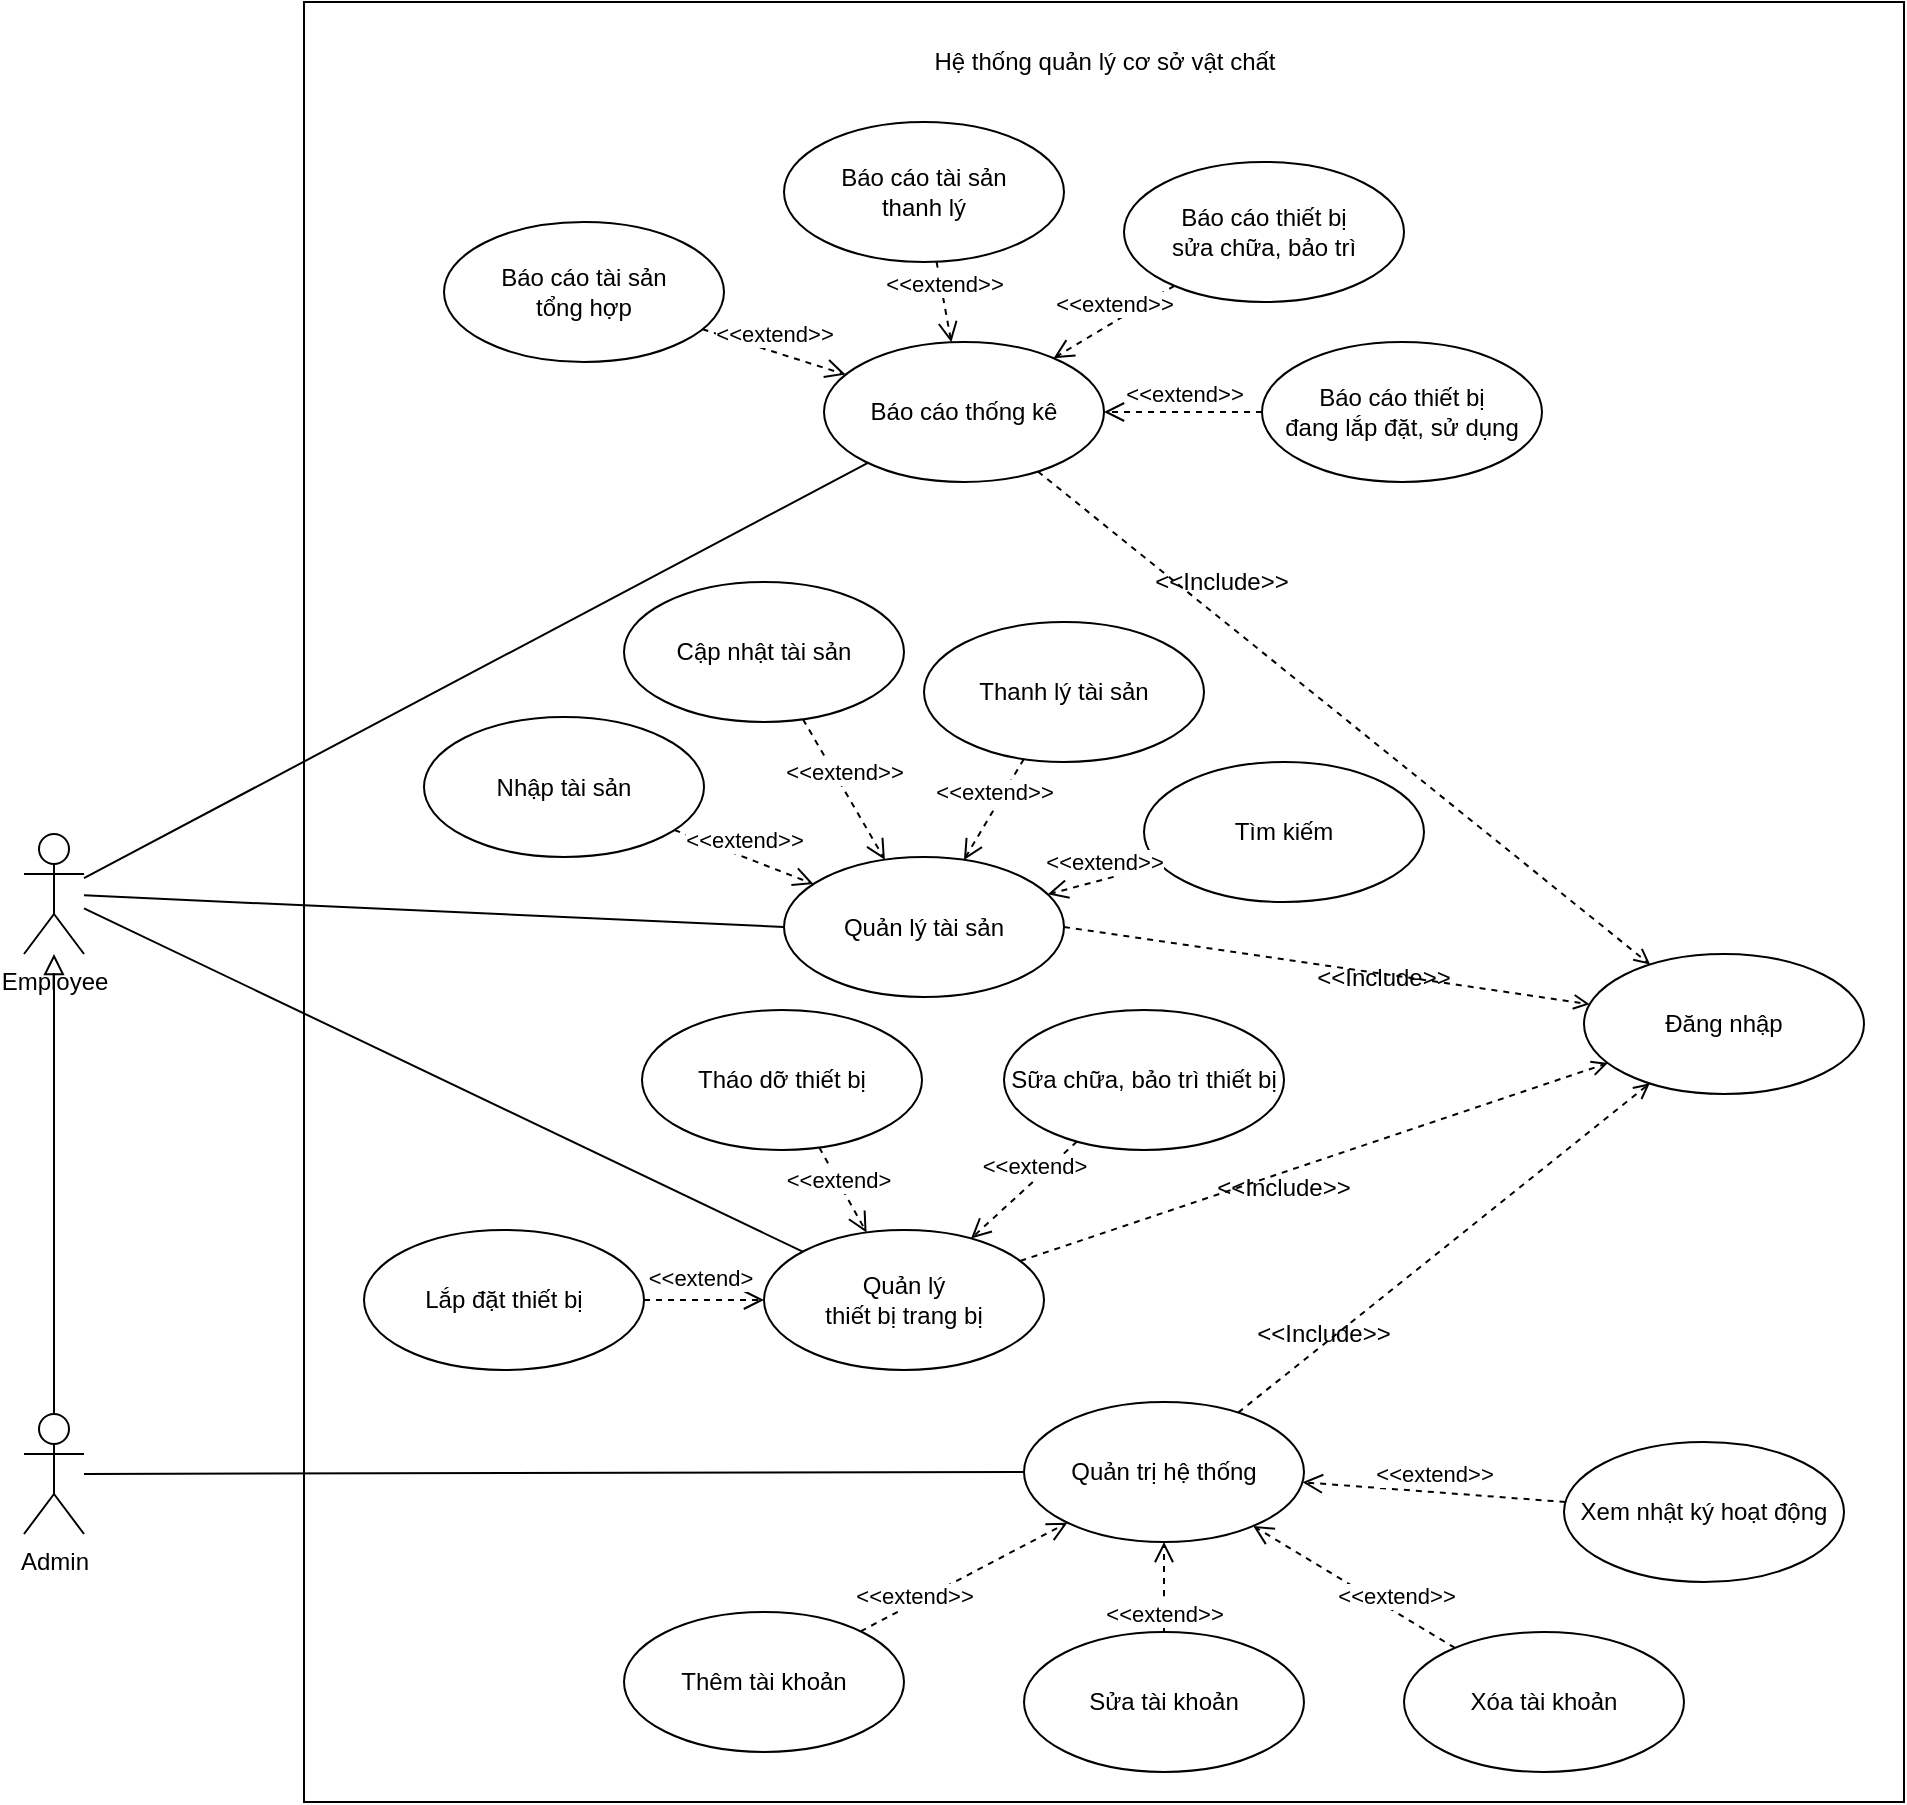 <mxfile version="14.2.7" type="github" pages="5">
  <diagram id="dVXqkfpi9wXPAialBgrI" name="UC1">
    <mxGraphModel dx="1673" dy="1656" grid="1" gridSize="10" guides="1" tooltips="1" connect="1" arrows="1" fold="1" page="1" pageScale="1" pageWidth="1169" pageHeight="827" math="0" shadow="0">
      <root>
        <mxCell id="0" />
        <mxCell id="1" parent="0" />
        <mxCell id="hopFDyqIysUGQZ3eUbV3-37" value="" style="rounded=0;whiteSpace=wrap;html=1;fillColor=none;" parent="1" vertex="1">
          <mxGeometry x="230" y="-90" width="800" height="900" as="geometry" />
        </mxCell>
        <mxCell id="hopFDyqIysUGQZ3eUbV3-20" style="rounded=0;orthogonalLoop=1;jettySize=auto;html=1;entryX=0;entryY=0.5;entryDx=0;entryDy=0;startSize=6;endArrow=none;endFill=0;strokeWidth=1;" parent="1" source="hopFDyqIysUGQZ3eUbV3-1" target="hopFDyqIysUGQZ3eUbV3-12" edge="1">
          <mxGeometry relative="1" as="geometry" />
        </mxCell>
        <mxCell id="-otY0n_Lngo77KqHLbCn-20" style="edgeStyle=orthogonalEdgeStyle;rounded=0;orthogonalLoop=1;jettySize=auto;html=1;endArrow=block;endFill=0;endSize=8;" parent="1" source="hopFDyqIysUGQZ3eUbV3-1" target="hopFDyqIysUGQZ3eUbV3-2" edge="1">
          <mxGeometry relative="1" as="geometry" />
        </mxCell>
        <mxCell id="hopFDyqIysUGQZ3eUbV3-1" value="Admin" style="shape=umlActor;verticalLabelPosition=bottom;verticalAlign=top;html=1;outlineConnect=0;" parent="1" vertex="1">
          <mxGeometry x="90" y="616" width="30" height="60" as="geometry" />
        </mxCell>
        <mxCell id="hopFDyqIysUGQZ3eUbV3-22" style="edgeStyle=none;rounded=0;orthogonalLoop=1;jettySize=auto;html=1;startSize=6;endArrow=none;endFill=0;strokeWidth=1;" parent="1" source="hopFDyqIysUGQZ3eUbV3-2" target="hopFDyqIysUGQZ3eUbV3-15" edge="1">
          <mxGeometry relative="1" as="geometry">
            <mxPoint x="190" y="271" as="sourcePoint" />
          </mxGeometry>
        </mxCell>
        <mxCell id="hopFDyqIysUGQZ3eUbV3-2" value="Employee" style="shape=umlActor;verticalLabelPosition=bottom;verticalAlign=top;html=1;outlineConnect=0;" parent="1" vertex="1">
          <mxGeometry x="90" y="326" width="30" height="60" as="geometry" />
        </mxCell>
        <mxCell id="hopFDyqIysUGQZ3eUbV3-25" style="edgeStyle=none;rounded=0;orthogonalLoop=1;jettySize=auto;html=1;startSize=6;endArrow=open;endFill=0;strokeWidth=1;dashed=1;" parent="1" source="hopFDyqIysUGQZ3eUbV3-12" target="hopFDyqIysUGQZ3eUbV3-24" edge="1">
          <mxGeometry relative="1" as="geometry" />
        </mxCell>
        <mxCell id="hopFDyqIysUGQZ3eUbV3-12" value="Quản trị hệ thống" style="ellipse;whiteSpace=wrap;html=1;" parent="1" vertex="1">
          <mxGeometry x="590" y="610" width="140" height="70" as="geometry" />
        </mxCell>
        <mxCell id="hopFDyqIysUGQZ3eUbV3-28" style="edgeStyle=none;rounded=0;orthogonalLoop=1;jettySize=auto;html=1;dashed=1;startSize=6;endArrow=open;endFill=0;strokeWidth=1;exitX=1;exitY=0.5;exitDx=0;exitDy=0;" parent="1" source="hopFDyqIysUGQZ3eUbV3-16" target="hopFDyqIysUGQZ3eUbV3-24" edge="1">
          <mxGeometry relative="1" as="geometry">
            <mxPoint x="450" y="356" as="sourcePoint" />
          </mxGeometry>
        </mxCell>
        <mxCell id="hopFDyqIysUGQZ3eUbV3-29" style="edgeStyle=none;rounded=0;orthogonalLoop=1;jettySize=auto;html=1;dashed=1;startSize=6;endArrow=open;endFill=0;strokeWidth=1;" parent="1" source="hopFDyqIysUGQZ3eUbV3-15" target="hopFDyqIysUGQZ3eUbV3-24" edge="1">
          <mxGeometry relative="1" as="geometry" />
        </mxCell>
        <mxCell id="hopFDyqIysUGQZ3eUbV3-15" value="Báo cáo thống kê" style="ellipse;whiteSpace=wrap;html=1;" parent="1" vertex="1">
          <mxGeometry x="490" y="80" width="140" height="70" as="geometry" />
        </mxCell>
        <mxCell id="hopFDyqIysUGQZ3eUbV3-30" style="edgeStyle=none;rounded=0;orthogonalLoop=1;jettySize=auto;html=1;dashed=1;startSize=6;endArrow=open;endFill=0;strokeWidth=1;" parent="1" source="MF4lXxfoqrE4Y86R1bM0-13" target="hopFDyqIysUGQZ3eUbV3-24" edge="1">
          <mxGeometry relative="1" as="geometry">
            <mxPoint x="636" y="162" as="targetPoint" />
          </mxGeometry>
        </mxCell>
        <mxCell id="hopFDyqIysUGQZ3eUbV3-16" value="Quản lý tài sản" style="ellipse;whiteSpace=wrap;html=1;" parent="1" vertex="1">
          <mxGeometry x="470" y="337.5" width="140" height="70" as="geometry" />
        </mxCell>
        <mxCell id="hopFDyqIysUGQZ3eUbV3-24" value="Đăng nhập" style="ellipse;whiteSpace=wrap;html=1;" parent="1" vertex="1">
          <mxGeometry x="870" y="386" width="140" height="70" as="geometry" />
        </mxCell>
        <mxCell id="hopFDyqIysUGQZ3eUbV3-31" value="&amp;lt;&amp;lt;Include&amp;gt;&amp;gt;" style="text;html=1;strokeColor=none;fillColor=none;align=center;verticalAlign=middle;whiteSpace=wrap;rounded=0;" parent="1" vertex="1">
          <mxGeometry x="720" y="566" width="40" height="20" as="geometry" />
        </mxCell>
        <mxCell id="hopFDyqIysUGQZ3eUbV3-32" value="&amp;lt;&amp;lt;Include&amp;gt;&amp;gt;" style="text;html=1;strokeColor=none;fillColor=none;align=center;verticalAlign=middle;whiteSpace=wrap;rounded=0;" parent="1" vertex="1">
          <mxGeometry x="700" y="493" width="40" height="20" as="geometry" />
        </mxCell>
        <mxCell id="hopFDyqIysUGQZ3eUbV3-33" value="&amp;lt;&amp;lt;Include&amp;gt;&amp;gt;" style="text;html=1;strokeColor=none;fillColor=none;align=center;verticalAlign=middle;whiteSpace=wrap;rounded=0;" parent="1" vertex="1">
          <mxGeometry x="750" y="387.5" width="40" height="20" as="geometry" />
        </mxCell>
        <mxCell id="hopFDyqIysUGQZ3eUbV3-34" value="&amp;lt;&amp;lt;Include&amp;gt;&amp;gt;" style="text;html=1;strokeColor=none;fillColor=none;align=center;verticalAlign=middle;whiteSpace=wrap;rounded=0;" parent="1" vertex="1">
          <mxGeometry x="669" y="190" width="40" height="20" as="geometry" />
        </mxCell>
        <mxCell id="hopFDyqIysUGQZ3eUbV3-38" value="Hệ thống quản lý cơ sở vật chất" style="text;html=1;strokeColor=none;fillColor=none;align=center;verticalAlign=middle;whiteSpace=wrap;rounded=0;" parent="1" vertex="1">
          <mxGeometry x="515.5" y="-70" width="229" height="20" as="geometry" />
        </mxCell>
        <mxCell id="37WXP0a6L4Rm4VhgSl-j-1" value="" style="endArrow=none;html=1;strokeWidth=1;" parent="1" source="MF4lXxfoqrE4Y86R1bM0-13" target="hopFDyqIysUGQZ3eUbV3-2" edge="1">
          <mxGeometry width="50" height="50" relative="1" as="geometry">
            <mxPoint x="550" y="421" as="sourcePoint" />
            <mxPoint x="600" y="371" as="targetPoint" />
          </mxGeometry>
        </mxCell>
        <mxCell id="37WXP0a6L4Rm4VhgSl-j-2" value="" style="endArrow=none;html=1;strokeWidth=1;entryX=0;entryY=0.5;entryDx=0;entryDy=0;" parent="1" source="hopFDyqIysUGQZ3eUbV3-2" target="hopFDyqIysUGQZ3eUbV3-16" edge="1">
          <mxGeometry width="50" height="50" relative="1" as="geometry">
            <mxPoint x="550" y="421" as="sourcePoint" />
            <mxPoint x="600" y="371" as="targetPoint" />
          </mxGeometry>
        </mxCell>
        <mxCell id="MF4lXxfoqrE4Y86R1bM0-10" value="Lắp đặt thiết bị" style="ellipse;whiteSpace=wrap;html=1;fillColor=none;" vertex="1" parent="1">
          <mxGeometry x="260" y="524" width="140" height="70" as="geometry" />
        </mxCell>
        <mxCell id="MF4lXxfoqrE4Y86R1bM0-11" value="Tháo dỡ thiết bị" style="ellipse;whiteSpace=wrap;html=1;fillColor=none;" vertex="1" parent="1">
          <mxGeometry x="399" y="414" width="140" height="70" as="geometry" />
        </mxCell>
        <mxCell id="MF4lXxfoqrE4Y86R1bM0-12" value="Sữa chữa, bảo trì thiết bị" style="ellipse;whiteSpace=wrap;html=1;fillColor=none;" vertex="1" parent="1">
          <mxGeometry x="580" y="414" width="140" height="70" as="geometry" />
        </mxCell>
        <mxCell id="MF4lXxfoqrE4Y86R1bM0-13" value="Quản lý&lt;br&gt;thiết bị trang bị" style="ellipse;whiteSpace=wrap;html=1;fillColor=none;" vertex="1" parent="1">
          <mxGeometry x="460" y="524" width="140" height="70" as="geometry" />
        </mxCell>
        <mxCell id="MF4lXxfoqrE4Y86R1bM0-14" value="&amp;lt;&amp;lt;extend&amp;gt;" style="html=1;verticalAlign=bottom;endArrow=open;dashed=1;endSize=8;strokeWidth=1;" edge="1" parent="1" source="MF4lXxfoqrE4Y86R1bM0-10" target="MF4lXxfoqrE4Y86R1bM0-13">
          <mxGeometry x="-0.063" y="2" relative="1" as="geometry">
            <mxPoint x="886" y="366.5" as="sourcePoint" />
            <mxPoint x="806" y="366.5" as="targetPoint" />
            <mxPoint as="offset" />
          </mxGeometry>
        </mxCell>
        <mxCell id="MF4lXxfoqrE4Y86R1bM0-15" value="&amp;lt;&amp;lt;extend&amp;gt;" style="html=1;verticalAlign=bottom;endArrow=open;dashed=1;endSize=8;strokeWidth=1;" edge="1" parent="1" source="MF4lXxfoqrE4Y86R1bM0-11" target="MF4lXxfoqrE4Y86R1bM0-13">
          <mxGeometry x="0.1" y="-4" relative="1" as="geometry">
            <mxPoint x="685.464" y="325.718" as="sourcePoint" />
            <mxPoint x="556.618" y="387.324" as="targetPoint" />
            <mxPoint as="offset" />
          </mxGeometry>
        </mxCell>
        <mxCell id="MF4lXxfoqrE4Y86R1bM0-16" value="&amp;lt;&amp;lt;extend&amp;gt;" style="html=1;verticalAlign=bottom;endArrow=open;dashed=1;endSize=8;strokeWidth=1;" edge="1" parent="1" source="MF4lXxfoqrE4Y86R1bM0-12" target="MF4lXxfoqrE4Y86R1bM0-13">
          <mxGeometry x="-0.149" y="1" relative="1" as="geometry">
            <mxPoint x="666.999" y="397.393" as="sourcePoint" />
            <mxPoint x="574.962" y="405.496" as="targetPoint" />
            <mxPoint as="offset" />
          </mxGeometry>
        </mxCell>
        <mxCell id="0ResaBfyQyz5-bN7gWSB-1" value="Cập nhật&amp;nbsp;tài sản" style="ellipse;whiteSpace=wrap;html=1;fillColor=none;" vertex="1" parent="1">
          <mxGeometry x="390" y="200" width="140" height="70" as="geometry" />
        </mxCell>
        <mxCell id="0ResaBfyQyz5-bN7gWSB-3" value="Nhập tài sản" style="ellipse;whiteSpace=wrap;html=1;fillColor=none;" vertex="1" parent="1">
          <mxGeometry x="290" y="267.5" width="140" height="70" as="geometry" />
        </mxCell>
        <mxCell id="0ResaBfyQyz5-bN7gWSB-11" value="&amp;lt;&amp;lt;extend&amp;gt;&amp;gt;" style="html=1;verticalAlign=bottom;endArrow=open;dashed=1;endSize=8;strokeWidth=1;" edge="1" parent="1" source="0ResaBfyQyz5-bN7gWSB-3" target="hopFDyqIysUGQZ3eUbV3-16">
          <mxGeometry relative="1" as="geometry">
            <mxPoint x="1239.959" y="298.209" as="sourcePoint" />
            <mxPoint x="850.368" y="373.906" as="targetPoint" />
          </mxGeometry>
        </mxCell>
        <mxCell id="0ResaBfyQyz5-bN7gWSB-12" value="&amp;lt;&amp;lt;extend&amp;gt;&amp;gt;" style="html=1;verticalAlign=bottom;endArrow=open;dashed=1;endSize=8;strokeWidth=1;" edge="1" parent="1" source="0ResaBfyQyz5-bN7gWSB-1" target="hopFDyqIysUGQZ3eUbV3-16">
          <mxGeometry relative="1" as="geometry">
            <mxPoint x="530" y="277.5" as="sourcePoint" />
            <mxPoint x="880" y="402.5" as="targetPoint" />
          </mxGeometry>
        </mxCell>
        <mxCell id="0ResaBfyQyz5-bN7gWSB-16" value="Thanh lý tài sản" style="ellipse;whiteSpace=wrap;html=1;" vertex="1" parent="1">
          <mxGeometry x="540" y="220" width="140" height="70" as="geometry" />
        </mxCell>
        <mxCell id="0ResaBfyQyz5-bN7gWSB-17" value="&amp;lt;&amp;lt;extend&amp;gt;&amp;gt;" style="html=1;verticalAlign=bottom;endArrow=open;dashed=1;endSize=8;strokeWidth=1;" edge="1" parent="1" source="0ResaBfyQyz5-bN7gWSB-16" target="hopFDyqIysUGQZ3eUbV3-16">
          <mxGeometry relative="1" as="geometry">
            <mxPoint x="848.99" y="239.659" as="sourcePoint" />
            <mxPoint x="750" y="267.5" as="targetPoint" />
          </mxGeometry>
        </mxCell>
        <mxCell id="3wRSDiKSPTunIQoxWDFr-1" value="Báo cáo tài sản&lt;br&gt;tổng hợp" style="ellipse;whiteSpace=wrap;html=1;" vertex="1" parent="1">
          <mxGeometry x="300" y="20" width="140" height="70" as="geometry" />
        </mxCell>
        <mxCell id="3wRSDiKSPTunIQoxWDFr-2" value="Báo cáo tài sản&lt;br&gt;thanh lý" style="ellipse;whiteSpace=wrap;html=1;" vertex="1" parent="1">
          <mxGeometry x="470" y="-30" width="140" height="70" as="geometry" />
        </mxCell>
        <mxCell id="3wRSDiKSPTunIQoxWDFr-3" value="Báo cáo thiết bị&lt;br&gt;sửa chữa, bảo trì" style="ellipse;whiteSpace=wrap;html=1;" vertex="1" parent="1">
          <mxGeometry x="640" y="-10" width="140" height="70" as="geometry" />
        </mxCell>
        <mxCell id="3wRSDiKSPTunIQoxWDFr-4" value="Báo cáo thiết bị&lt;br&gt;đang lắp đặt, sử dụng" style="ellipse;whiteSpace=wrap;html=1;" vertex="1" parent="1">
          <mxGeometry x="709" y="80" width="140" height="70" as="geometry" />
        </mxCell>
        <mxCell id="3wRSDiKSPTunIQoxWDFr-5" value="&amp;lt;&amp;lt;extend&amp;gt;&amp;gt;" style="html=1;verticalAlign=bottom;endArrow=open;dashed=1;endSize=8;strokeWidth=1;" edge="1" source="3wRSDiKSPTunIQoxWDFr-1" parent="1" target="hopFDyqIysUGQZ3eUbV3-15">
          <mxGeometry relative="1" as="geometry">
            <mxPoint x="890" y="100" as="sourcePoint" />
            <mxPoint x="802.031" y="106.586" as="targetPoint" />
          </mxGeometry>
        </mxCell>
        <mxCell id="3wRSDiKSPTunIQoxWDFr-6" value="&amp;lt;&amp;lt;extend&amp;gt;&amp;gt;" style="html=1;verticalAlign=bottom;endArrow=open;dashed=1;endSize=8;strokeWidth=1;" edge="1" source="3wRSDiKSPTunIQoxWDFr-2" parent="1" target="hopFDyqIysUGQZ3eUbV3-15">
          <mxGeometry relative="1" as="geometry">
            <mxPoint x="1019.645" y="9.313" as="sourcePoint" />
            <mxPoint x="564.631" y="0.103" as="targetPoint" />
          </mxGeometry>
        </mxCell>
        <mxCell id="3wRSDiKSPTunIQoxWDFr-7" value="&amp;lt;&amp;lt;extend&amp;gt;&amp;gt;" style="html=1;verticalAlign=bottom;endArrow=open;dashed=1;endSize=8;strokeWidth=1;" edge="1" source="3wRSDiKSPTunIQoxWDFr-3" parent="1" target="hopFDyqIysUGQZ3eUbV3-15">
          <mxGeometry relative="1" as="geometry">
            <mxPoint x="991.788" y="112.86" as="sourcePoint" />
            <mxPoint x="812.61" y="145.652" as="targetPoint" />
          </mxGeometry>
        </mxCell>
        <mxCell id="3wRSDiKSPTunIQoxWDFr-8" value="&amp;lt;&amp;lt;extend&amp;gt;&amp;gt;" style="html=1;verticalAlign=bottom;endArrow=open;dashed=1;endSize=8;strokeWidth=1;" edge="1" source="3wRSDiKSPTunIQoxWDFr-4" parent="1" target="hopFDyqIysUGQZ3eUbV3-15">
          <mxGeometry relative="1" as="geometry">
            <mxPoint x="997.34" y="199.398" as="sourcePoint" />
            <mxPoint x="795.555" y="156.574" as="targetPoint" />
          </mxGeometry>
        </mxCell>
        <mxCell id="8EHOwZvQ8PWQbiieDq23-15" value="Xem nhật ký hoạt động" style="ellipse;whiteSpace=wrap;html=1;fillColor=none;" vertex="1" parent="1">
          <mxGeometry x="860" y="630" width="140" height="70" as="geometry" />
        </mxCell>
        <mxCell id="8EHOwZvQ8PWQbiieDq23-16" value="Thêm tài khoản" style="ellipse;whiteSpace=wrap;html=1;fillColor=none;" vertex="1" parent="1">
          <mxGeometry x="390" y="715" width="140" height="70" as="geometry" />
        </mxCell>
        <mxCell id="8EHOwZvQ8PWQbiieDq23-19" value="Sửa tài khoản" style="ellipse;whiteSpace=wrap;html=1;fillColor=none;" vertex="1" parent="1">
          <mxGeometry x="590" y="725" width="140" height="70" as="geometry" />
        </mxCell>
        <mxCell id="8EHOwZvQ8PWQbiieDq23-21" value="Xóa tài khoản" style="ellipse;whiteSpace=wrap;html=1;fillColor=none;" vertex="1" parent="1">
          <mxGeometry x="780" y="725" width="140" height="70" as="geometry" />
        </mxCell>
        <mxCell id="8EHOwZvQ8PWQbiieDq23-27" value="&amp;lt;&amp;lt;extend&amp;gt;&amp;gt;" style="html=1;verticalAlign=bottom;endArrow=open;dashed=1;endSize=8;strokeWidth=1;" edge="1" source="8EHOwZvQ8PWQbiieDq23-16" parent="1" target="hopFDyqIysUGQZ3eUbV3-12">
          <mxGeometry x="-0.534" y="-6" relative="1" as="geometry">
            <mxPoint x="1105.19" y="870" as="sourcePoint" />
            <mxPoint x="790.003" y="788.112" as="targetPoint" />
            <mxPoint y="-1" as="offset" />
          </mxGeometry>
        </mxCell>
        <mxCell id="8EHOwZvQ8PWQbiieDq23-28" value="&amp;lt;&amp;lt;extend&amp;gt;&amp;gt;" style="html=1;verticalAlign=bottom;endArrow=open;dashed=1;endSize=8;strokeWidth=1;" edge="1" source="8EHOwZvQ8PWQbiieDq23-19" parent="1" target="hopFDyqIysUGQZ3eUbV3-12">
          <mxGeometry x="-1" relative="1" as="geometry">
            <mxPoint x="955.693" y="699.749" as="sourcePoint" />
            <mxPoint x="811.86" y="804.333" as="targetPoint" />
            <Array as="points">
              <mxPoint x="660" y="715" />
            </Array>
            <mxPoint as="offset" />
          </mxGeometry>
        </mxCell>
        <mxCell id="8EHOwZvQ8PWQbiieDq23-29" value="&amp;lt;&amp;lt;extend&amp;gt;&amp;gt;" style="html=1;verticalAlign=bottom;endArrow=open;dashed=1;endSize=8;strokeWidth=1;" edge="1" source="8EHOwZvQ8PWQbiieDq23-15" parent="1" target="hopFDyqIysUGQZ3eUbV3-12">
          <mxGeometry relative="1" as="geometry">
            <mxPoint x="937.42" y="793.763" as="sourcePoint" />
            <mxPoint x="809.636" y="828.663" as="targetPoint" />
          </mxGeometry>
        </mxCell>
        <mxCell id="8EHOwZvQ8PWQbiieDq23-30" value="&amp;lt;&amp;lt;extend&amp;gt;&amp;gt;" style="html=1;verticalAlign=bottom;endArrow=open;dashed=1;endSize=8;strokeWidth=1;" edge="1" source="8EHOwZvQ8PWQbiieDq23-21" parent="1" target="hopFDyqIysUGQZ3eUbV3-12">
          <mxGeometry x="-0.421" y="1" relative="1" as="geometry">
            <mxPoint x="942.317" y="883.113" as="sourcePoint" />
            <mxPoint x="790.003" y="841.888" as="targetPoint" />
            <mxPoint as="offset" />
          </mxGeometry>
        </mxCell>
        <mxCell id="vrG9gxquK8FZxVqSNckC-10" value="Tìm kiếm" style="ellipse;whiteSpace=wrap;html=1;" vertex="1" parent="1">
          <mxGeometry x="650" y="290" width="140" height="70" as="geometry" />
        </mxCell>
        <mxCell id="vrG9gxquK8FZxVqSNckC-11" value="&amp;lt;&amp;lt;extend&amp;gt;&amp;gt;" style="html=1;verticalAlign=bottom;endArrow=open;dashed=1;endSize=8;strokeWidth=1;" edge="1" parent="1" source="vrG9gxquK8FZxVqSNckC-10" target="hopFDyqIysUGQZ3eUbV3-16">
          <mxGeometry relative="1" as="geometry">
            <mxPoint x="600.146" y="298.563" as="sourcePoint" />
            <mxPoint x="569.99" y="348.957" as="targetPoint" />
          </mxGeometry>
        </mxCell>
      </root>
    </mxGraphModel>
  </diagram>
  <diagram id="IGF3EsUmBoyFUmp52A5r" name="QL tài sản">
    <mxGraphModel dx="1422" dy="762" grid="0" gridSize="10" guides="1" tooltips="1" connect="1" arrows="1" fold="1" page="1" pageScale="1" pageWidth="827" pageHeight="1169" math="0" shadow="0">
      <root>
        <mxCell id="8nXFH0JiOrz2kU0Iak2L-0" />
        <mxCell id="8nXFH0JiOrz2kU0Iak2L-1" parent="8nXFH0JiOrz2kU0Iak2L-0" />
        <mxCell id="8nXFH0JiOrz2kU0Iak2L-2" value="Lắp đặt thiết bị" style="ellipse;whiteSpace=wrap;html=1;fillColor=none;" parent="8nXFH0JiOrz2kU0Iak2L-1" vertex="1">
          <mxGeometry x="500" y="250" width="140" height="70" as="geometry" />
        </mxCell>
        <mxCell id="8nXFH0JiOrz2kU0Iak2L-3" value="Tháo dỡ thiết bị" style="ellipse;whiteSpace=wrap;html=1;fillColor=none;" parent="8nXFH0JiOrz2kU0Iak2L-1" vertex="1">
          <mxGeometry x="500" y="340" width="140" height="70" as="geometry" />
        </mxCell>
        <mxCell id="8nXFH0JiOrz2kU0Iak2L-4" value="Sữa chữa, bảo trì thiết bị" style="ellipse;whiteSpace=wrap;html=1;fillColor=none;" parent="8nXFH0JiOrz2kU0Iak2L-1" vertex="1">
          <mxGeometry x="500" y="430" width="140" height="70" as="geometry" />
        </mxCell>
        <mxCell id="8nXFH0JiOrz2kU0Iak2L-5" value="Quản lý tài sản" style="ellipse;whiteSpace=wrap;html=1;fillColor=none;" parent="8nXFH0JiOrz2kU0Iak2L-1" vertex="1">
          <mxGeometry x="274" y="385" width="140" height="70" as="geometry" />
        </mxCell>
        <mxCell id="8nXFH0JiOrz2kU0Iak2L-6" value="&amp;lt;&amp;lt;extend&amp;gt;" style="html=1;verticalAlign=bottom;endArrow=open;dashed=1;endSize=8;strokeWidth=1;" parent="8nXFH0JiOrz2kU0Iak2L-1" source="8nXFH0JiOrz2kU0Iak2L-2" target="8nXFH0JiOrz2kU0Iak2L-5" edge="1">
          <mxGeometry x="-0.063" y="2" relative="1" as="geometry">
            <mxPoint x="730" y="360" as="sourcePoint" />
            <mxPoint x="650" y="360" as="targetPoint" />
            <mxPoint as="offset" />
          </mxGeometry>
        </mxCell>
        <mxCell id="8nXFH0JiOrz2kU0Iak2L-7" value="&amp;lt;&amp;lt;extend&amp;gt;" style="html=1;verticalAlign=bottom;endArrow=open;dashed=1;endSize=8;strokeWidth=1;" parent="8nXFH0JiOrz2kU0Iak2L-1" source="8nXFH0JiOrz2kU0Iak2L-3" target="8nXFH0JiOrz2kU0Iak2L-5" edge="1">
          <mxGeometry x="0.1" y="-4" relative="1" as="geometry">
            <mxPoint x="529.464" y="319.218" as="sourcePoint" />
            <mxPoint x="400.618" y="380.824" as="targetPoint" />
            <mxPoint as="offset" />
          </mxGeometry>
        </mxCell>
        <mxCell id="8nXFH0JiOrz2kU0Iak2L-8" value="&amp;lt;&amp;lt;extend&amp;gt;" style="html=1;verticalAlign=bottom;endArrow=open;dashed=1;endSize=8;strokeWidth=1;exitX=0;exitY=0.5;exitDx=0;exitDy=0;" parent="8nXFH0JiOrz2kU0Iak2L-1" source="8nXFH0JiOrz2kU0Iak2L-4" target="8nXFH0JiOrz2kU0Iak2L-5" edge="1">
          <mxGeometry x="-0.249" y="-4" relative="1" as="geometry">
            <mxPoint x="510.999" y="390.893" as="sourcePoint" />
            <mxPoint x="418.962" y="398.996" as="targetPoint" />
            <mxPoint as="offset" />
          </mxGeometry>
        </mxCell>
        <mxCell id="vbhxtsgh-oYcn0MGXYFK-3" style="edgeStyle=orthogonalEdgeStyle;rounded=0;orthogonalLoop=1;jettySize=auto;html=1;endArrow=none;endFill=0;" parent="8nXFH0JiOrz2kU0Iak2L-1" source="8nXFH0JiOrz2kU0Iak2L-10" target="8nXFH0JiOrz2kU0Iak2L-5" edge="1">
          <mxGeometry relative="1" as="geometry" />
        </mxCell>
        <mxCell id="8nXFH0JiOrz2kU0Iak2L-10" value="Employee" style="shape=umlActor;verticalLabelPosition=bottom;verticalAlign=top;html=1;outlineConnect=0;fillColor=none;" parent="8nXFH0JiOrz2kU0Iak2L-1" vertex="1">
          <mxGeometry x="150" y="390" width="30" height="60" as="geometry" />
        </mxCell>
        <mxCell id="vbhxtsgh-oYcn0MGXYFK-4" value="Quản lý tài sản" style="text;html=1;strokeColor=none;fillColor=none;align=center;verticalAlign=middle;whiteSpace=wrap;rounded=0;" parent="8nXFH0JiOrz2kU0Iak2L-1" vertex="1">
          <mxGeometry x="382.5" y="210" width="125" height="20" as="geometry" />
        </mxCell>
        <mxCell id="guzOlh65M9-051MfSn9V-0" value="Tìm kiếm tài sản" style="ellipse;whiteSpace=wrap;html=1;" parent="8nXFH0JiOrz2kU0Iak2L-1" vertex="1">
          <mxGeometry x="500" y="515" width="140" height="70" as="geometry" />
        </mxCell>
        <mxCell id="guzOlh65M9-051MfSn9V-1" value="&amp;lt;&amp;lt;extend&amp;gt;" style="html=1;verticalAlign=bottom;endArrow=open;dashed=1;endSize=8;strokeWidth=1;exitX=0;exitY=0.5;exitDx=0;exitDy=0;" parent="8nXFH0JiOrz2kU0Iak2L-1" source="guzOlh65M9-051MfSn9V-0" target="8nXFH0JiOrz2kU0Iak2L-5" edge="1">
          <mxGeometry x="-0.249" y="-4" relative="1" as="geometry">
            <mxPoint x="526.9" y="452.194" as="sourcePoint" />
            <mxPoint x="423.148" y="407.778" as="targetPoint" />
            <mxPoint as="offset" />
          </mxGeometry>
        </mxCell>
      </root>
    </mxGraphModel>
  </diagram>
  <diagram id="-IxsUjIWY__YTiO2alqX" name="BCThongKe">
    <mxGraphModel dx="1422" dy="1931" grid="0" gridSize="10" guides="1" tooltips="1" connect="1" arrows="1" fold="1" page="1" pageScale="1" pageWidth="827" pageHeight="1169" math="0" shadow="0">
      <root>
        <mxCell id="qecP7PRHYcjF8Xf0-uvo-0" />
        <mxCell id="qecP7PRHYcjF8Xf0-uvo-1" parent="qecP7PRHYcjF8Xf0-uvo-0" />
        <mxCell id="raj28CaZX_jqwOknyR3C-2" value="" style="rounded=0;whiteSpace=wrap;html=1;fillColor=none;" parent="qecP7PRHYcjF8Xf0-uvo-1" vertex="1">
          <mxGeometry x="173" y="-466" width="490" height="450" as="geometry" />
        </mxCell>
        <mxCell id="qecP7PRHYcjF8Xf0-uvo-2" value="In sổ tài sản&lt;br&gt;lưu kho" style="ellipse;whiteSpace=wrap;html=1;" parent="qecP7PRHYcjF8Xf0-uvo-1" vertex="1">
          <mxGeometry x="494" y="140" width="140" height="70" as="geometry" />
        </mxCell>
        <mxCell id="qecP7PRHYcjF8Xf0-uvo-3" value="In sổ theo dõi &lt;br&gt;tài sản đổi trả, thanh lý" style="ellipse;whiteSpace=wrap;html=1;" parent="qecP7PRHYcjF8Xf0-uvo-1" vertex="1">
          <mxGeometry x="494" y="240" width="140" height="70" as="geometry" />
        </mxCell>
        <mxCell id="qecP7PRHYcjF8Xf0-uvo-4" value="In sổ theo dõi&lt;br&gt;tài sản sửa chữa, bảo trì" style="ellipse;whiteSpace=wrap;html=1;" parent="qecP7PRHYcjF8Xf0-uvo-1" vertex="1">
          <mxGeometry x="494" y="350" width="140" height="70" as="geometry" />
        </mxCell>
        <mxCell id="qecP7PRHYcjF8Xf0-uvo-5" value="In sổ theo dõi tài sản đang lắp đặt, sử dụng" style="ellipse;whiteSpace=wrap;html=1;" parent="qecP7PRHYcjF8Xf0-uvo-1" vertex="1">
          <mxGeometry x="494" y="450" width="140" height="70" as="geometry" />
        </mxCell>
        <mxCell id="qecP7PRHYcjF8Xf0-uvo-6" value="Báo cáo thống kê" style="ellipse;whiteSpace=wrap;html=1;fillColor=none;" parent="qecP7PRHYcjF8Xf0-uvo-1" vertex="1">
          <mxGeometry x="194" y="275" width="140" height="70" as="geometry" />
        </mxCell>
        <mxCell id="qecP7PRHYcjF8Xf0-uvo-7" value="&amp;lt;&amp;lt;extend&amp;gt;&amp;gt;" style="html=1;verticalAlign=bottom;endArrow=open;dashed=1;endSize=8;strokeWidth=1;" parent="qecP7PRHYcjF8Xf0-uvo-1" source="qecP7PRHYcjF8Xf0-uvo-2" target="qecP7PRHYcjF8Xf0-uvo-6" edge="1">
          <mxGeometry relative="1" as="geometry">
            <mxPoint x="404" y="280" as="sourcePoint" />
            <mxPoint x="324" y="280" as="targetPoint" />
          </mxGeometry>
        </mxCell>
        <mxCell id="qecP7PRHYcjF8Xf0-uvo-8" value="&amp;lt;&amp;lt;extend&amp;gt;&amp;gt;" style="html=1;verticalAlign=bottom;endArrow=open;dashed=1;endSize=8;strokeWidth=1;" parent="qecP7PRHYcjF8Xf0-uvo-1" source="qecP7PRHYcjF8Xf0-uvo-3" target="qecP7PRHYcjF8Xf0-uvo-6" edge="1">
          <mxGeometry relative="1" as="geometry">
            <mxPoint x="523.645" y="199.313" as="sourcePoint" />
            <mxPoint x="324.369" y="295.695" as="targetPoint" />
          </mxGeometry>
        </mxCell>
        <mxCell id="qecP7PRHYcjF8Xf0-uvo-9" value="&amp;lt;&amp;lt;extend&amp;gt;&amp;gt;" style="html=1;verticalAlign=bottom;endArrow=open;dashed=1;endSize=8;strokeWidth=1;" parent="qecP7PRHYcjF8Xf0-uvo-1" source="qecP7PRHYcjF8Xf0-uvo-4" target="qecP7PRHYcjF8Xf0-uvo-6" edge="1">
          <mxGeometry relative="1" as="geometry">
            <mxPoint x="505.788" y="292.86" as="sourcePoint" />
            <mxPoint x="342.193" y="312.098" as="targetPoint" />
          </mxGeometry>
        </mxCell>
        <mxCell id="qecP7PRHYcjF8Xf0-uvo-10" value="&amp;lt;&amp;lt;extend&amp;gt;&amp;gt;" style="html=1;verticalAlign=bottom;endArrow=open;dashed=1;endSize=8;strokeWidth=1;" parent="qecP7PRHYcjF8Xf0-uvo-1" source="qecP7PRHYcjF8Xf0-uvo-5" target="qecP7PRHYcjF8Xf0-uvo-6" edge="1">
          <mxGeometry relative="1" as="geometry">
            <mxPoint x="511.34" y="379.398" as="sourcePoint" />
            <mxPoint x="336.65" y="335.613" as="targetPoint" />
          </mxGeometry>
        </mxCell>
        <mxCell id="raj28CaZX_jqwOknyR3C-1" style="edgeStyle=orthogonalEdgeStyle;rounded=0;orthogonalLoop=1;jettySize=auto;html=1;endArrow=none;endFill=0;" parent="qecP7PRHYcjF8Xf0-uvo-1" source="raj28CaZX_jqwOknyR3C-0" target="qecP7PRHYcjF8Xf0-uvo-6" edge="1">
          <mxGeometry relative="1" as="geometry" />
        </mxCell>
        <mxCell id="raj28CaZX_jqwOknyR3C-0" value="Employee" style="shape=umlActor;verticalLabelPosition=bottom;verticalAlign=top;html=1;outlineConnect=0;" parent="qecP7PRHYcjF8Xf0-uvo-1" vertex="1">
          <mxGeometry x="60" y="280" width="30" height="60" as="geometry" />
        </mxCell>
        <mxCell id="raj28CaZX_jqwOknyR3C-3" value="Báo cáo thống kê" style="text;html=1;strokeColor=none;fillColor=none;align=center;verticalAlign=middle;whiteSpace=wrap;rounded=0;" parent="qecP7PRHYcjF8Xf0-uvo-1" vertex="1">
          <mxGeometry x="284" y="90" width="260" height="20" as="geometry" />
        </mxCell>
      </root>
    </mxGraphModel>
  </diagram>
  <diagram id="7EyZ27wmHecVhEe1ccXc" name="QL kho">
    <mxGraphModel dx="1422" dy="1931" grid="0" gridSize="10" guides="1" tooltips="1" connect="1" arrows="1" fold="1" page="1" pageScale="1" pageWidth="827" pageHeight="1169" math="0" shadow="0">
      <root>
        <mxCell id="V6m8ZGiipPO3ib2vbjC9-0" />
        <mxCell id="V6m8ZGiipPO3ib2vbjC9-1" parent="V6m8ZGiipPO3ib2vbjC9-0" />
        <mxCell id="V6m8ZGiipPO3ib2vbjC9-17" value="" style="rounded=0;whiteSpace=wrap;html=1;fillColor=none;" parent="V6m8ZGiipPO3ib2vbjC9-1" vertex="1">
          <mxGeometry x="8" y="-454" width="680" height="520" as="geometry" />
        </mxCell>
        <mxCell id="V6m8ZGiipPO3ib2vbjC9-2" value="Cập nhật&amp;nbsp;tài sản" style="ellipse;whiteSpace=wrap;html=1;fillColor=none;" parent="V6m8ZGiipPO3ib2vbjC9-1" vertex="1">
          <mxGeometry x="380" y="370" width="140" height="70" as="geometry" />
        </mxCell>
        <mxCell id="V6m8ZGiipPO3ib2vbjC9-3" value="Tìm kiếm tài sản" style="ellipse;whiteSpace=wrap;html=1;fillColor=none;" parent="V6m8ZGiipPO3ib2vbjC9-1" vertex="1">
          <mxGeometry x="380" y="530" width="140" height="70" as="geometry" />
        </mxCell>
        <mxCell id="V6m8ZGiipPO3ib2vbjC9-5" value="Nhập tài sản" style="ellipse;whiteSpace=wrap;html=1;fillColor=none;" parent="V6m8ZGiipPO3ib2vbjC9-1" vertex="1">
          <mxGeometry x="380" y="200" width="140" height="70" as="geometry" />
        </mxCell>
        <mxCell id="V6m8ZGiipPO3ib2vbjC9-6" value="Tài sản lỗi trả&lt;br&gt;về nhà cung ứng" style="ellipse;whiteSpace=wrap;html=1;fillColor=none;" parent="V6m8ZGiipPO3ib2vbjC9-1" vertex="1">
          <mxGeometry x="600" y="240" width="140" height="70" as="geometry" />
        </mxCell>
        <mxCell id="V6m8ZGiipPO3ib2vbjC9-7" value="Tài sản thanh lý" style="ellipse;whiteSpace=wrap;html=1;fillColor=none;" parent="V6m8ZGiipPO3ib2vbjC9-1" vertex="1">
          <mxGeometry x="600" y="370" width="140" height="70" as="geometry" />
        </mxCell>
        <mxCell id="V6m8ZGiipPO3ib2vbjC9-8" value="Sửa thông tin tài sản" style="ellipse;whiteSpace=wrap;html=1;fillColor=none;" parent="V6m8ZGiipPO3ib2vbjC9-1" vertex="1">
          <mxGeometry x="600" y="490" width="140" height="70" as="geometry" />
        </mxCell>
        <mxCell id="V6m8ZGiipPO3ib2vbjC9-9" value="&amp;lt;&amp;lt;extend&amp;gt;&amp;gt;" style="html=1;verticalAlign=bottom;endArrow=open;dashed=1;endSize=8;strokeWidth=1;" parent="V6m8ZGiipPO3ib2vbjC9-1" source="V6m8ZGiipPO3ib2vbjC9-7" target="V6m8ZGiipPO3ib2vbjC9-2" edge="1">
          <mxGeometry x="-0.011" y="-2" relative="1" as="geometry">
            <mxPoint x="620" y="370" as="sourcePoint" />
            <mxPoint x="540" y="370" as="targetPoint" />
            <mxPoint as="offset" />
          </mxGeometry>
        </mxCell>
        <mxCell id="V6m8ZGiipPO3ib2vbjC9-10" value="&amp;lt;&amp;lt;extend&amp;gt;&amp;gt;" style="html=1;verticalAlign=bottom;endArrow=open;dashed=1;endSize=8;strokeWidth=1;" parent="V6m8ZGiipPO3ib2vbjC9-1" source="V6m8ZGiipPO3ib2vbjC9-6" target="V6m8ZGiipPO3ib2vbjC9-2" edge="1">
          <mxGeometry relative="1" as="geometry">
            <mxPoint x="620" y="370" as="sourcePoint" />
            <mxPoint x="540" y="370" as="targetPoint" />
          </mxGeometry>
        </mxCell>
        <mxCell id="V6m8ZGiipPO3ib2vbjC9-11" value="&amp;lt;&amp;lt;extend&amp;gt;&amp;gt;" style="html=1;verticalAlign=bottom;endArrow=open;dashed=1;endSize=8;strokeWidth=1;" parent="V6m8ZGiipPO3ib2vbjC9-1" source="V6m8ZGiipPO3ib2vbjC9-8" target="V6m8ZGiipPO3ib2vbjC9-2" edge="1">
          <mxGeometry x="-0.251" y="-2" relative="1" as="geometry">
            <mxPoint x="620" y="370" as="sourcePoint" />
            <mxPoint x="540" y="370" as="targetPoint" />
            <mxPoint as="offset" />
          </mxGeometry>
        </mxCell>
        <mxCell id="V6m8ZGiipPO3ib2vbjC9-13" value="Quản lý kho" style="ellipse;whiteSpace=wrap;html=1;fillColor=none;" parent="V6m8ZGiipPO3ib2vbjC9-1" vertex="1">
          <mxGeometry x="140" y="370" width="140" height="70" as="geometry" />
        </mxCell>
        <mxCell id="V6m8ZGiipPO3ib2vbjC9-14" value="&amp;lt;&amp;lt;extend&amp;gt;&amp;gt;" style="html=1;verticalAlign=bottom;endArrow=open;dashed=1;endSize=8;strokeWidth=1;" parent="V6m8ZGiipPO3ib2vbjC9-1" source="V6m8ZGiipPO3ib2vbjC9-5" target="V6m8ZGiipPO3ib2vbjC9-13" edge="1">
          <mxGeometry relative="1" as="geometry">
            <mxPoint x="639.959" y="300.709" as="sourcePoint" />
            <mxPoint x="520.115" y="386.317" as="targetPoint" />
          </mxGeometry>
        </mxCell>
        <mxCell id="V6m8ZGiipPO3ib2vbjC9-15" value="&amp;lt;&amp;lt;extend&amp;gt;&amp;gt;" style="html=1;verticalAlign=bottom;endArrow=open;dashed=1;endSize=8;strokeWidth=1;" parent="V6m8ZGiipPO3ib2vbjC9-1" source="V6m8ZGiipPO3ib2vbjC9-2" target="V6m8ZGiipPO3ib2vbjC9-13" edge="1">
          <mxGeometry relative="1" as="geometry">
            <mxPoint x="639.959" y="300.709" as="sourcePoint" />
            <mxPoint x="310" y="500" as="targetPoint" />
          </mxGeometry>
        </mxCell>
        <mxCell id="V6m8ZGiipPO3ib2vbjC9-16" value="&amp;lt;&amp;lt;extend&amp;gt;&amp;gt;" style="html=1;verticalAlign=bottom;endArrow=open;dashed=1;endSize=8;strokeWidth=1;" parent="V6m8ZGiipPO3ib2vbjC9-1" source="V6m8ZGiipPO3ib2vbjC9-3" target="V6m8ZGiipPO3ib2vbjC9-13" edge="1">
          <mxGeometry relative="1" as="geometry">
            <mxPoint x="642.982" y="545.294" as="sourcePoint" />
            <mxPoint x="517.1" y="444.68" as="targetPoint" />
          </mxGeometry>
        </mxCell>
        <mxCell id="V6m8ZGiipPO3ib2vbjC9-18" value="Quản lý kho" style="text;html=1;strokeColor=none;fillColor=none;align=center;verticalAlign=middle;whiteSpace=wrap;rounded=0;" parent="V6m8ZGiipPO3ib2vbjC9-1" vertex="1">
          <mxGeometry x="337" y="130" width="206" height="20" as="geometry" />
        </mxCell>
        <mxCell id="V6m8ZGiipPO3ib2vbjC9-22" style="edgeStyle=orthogonalEdgeStyle;rounded=0;orthogonalLoop=1;jettySize=auto;html=1;endArrow=none;endFill=0;" parent="V6m8ZGiipPO3ib2vbjC9-1" source="V6m8ZGiipPO3ib2vbjC9-19" target="V6m8ZGiipPO3ib2vbjC9-13" edge="1">
          <mxGeometry relative="1" as="geometry" />
        </mxCell>
        <mxCell id="V6m8ZGiipPO3ib2vbjC9-19" value="Employee" style="shape=umlActor;verticalLabelPosition=bottom;verticalAlign=top;html=1;outlineConnect=0;fillColor=none;" parent="V6m8ZGiipPO3ib2vbjC9-1" vertex="1">
          <mxGeometry x="30" y="375" width="30" height="60" as="geometry" />
        </mxCell>
      </root>
    </mxGraphModel>
  </diagram>
  <diagram id="k4N4_XLobMEejDvjhO7o" name="QTHT">
    <mxGraphModel dx="1422" dy="1874" grid="0" gridSize="10" guides="1" tooltips="1" connect="1" arrows="1" fold="1" page="1" pageScale="1" pageWidth="827" pageHeight="1169" math="0" shadow="0">
      <root>
        <mxCell id="nov7QfUX4vIiQaIszh92-0" />
        <mxCell id="nov7QfUX4vIiQaIszh92-1" parent="nov7QfUX4vIiQaIszh92-0" />
        <mxCell id="nov7QfUX4vIiQaIszh92-20" value="" style="rounded=0;whiteSpace=wrap;html=1;fillColor=none;" parent="nov7QfUX4vIiQaIszh92-1" vertex="1">
          <mxGeometry x="86" y="-456" width="720" height="480" as="geometry" />
        </mxCell>
        <mxCell id="nov7QfUX4vIiQaIszh92-2" style="edgeStyle=none;rounded=0;orthogonalLoop=1;jettySize=auto;html=1;dashed=1;endArrow=none;endFill=0;startArrow=open;startFill=0;startSize=10;" parent="nov7QfUX4vIiQaIszh92-1" source="nov7QfUX4vIiQaIszh92-7" target="nov7QfUX4vIiQaIszh92-5" edge="1">
          <mxGeometry relative="1" as="geometry" />
        </mxCell>
        <mxCell id="nov7QfUX4vIiQaIszh92-3" value="Xem nhật ký hoạt động" style="ellipse;whiteSpace=wrap;html=1;fillColor=none;" parent="nov7QfUX4vIiQaIszh92-1" vertex="1">
          <mxGeometry x="394" y="323.5" width="140" height="70" as="geometry" />
        </mxCell>
        <mxCell id="nov7QfUX4vIiQaIszh92-4" value="Thêm tài khoản" style="ellipse;whiteSpace=wrap;html=1;fillColor=none;" parent="nov7QfUX4vIiQaIszh92-1" vertex="1">
          <mxGeometry x="394" y="120" width="140" height="70" as="geometry" />
        </mxCell>
        <mxCell id="nov7QfUX4vIiQaIszh92-5" value="Sửa quyền truy cập" style="ellipse;whiteSpace=wrap;html=1;fillColor=none;" parent="nov7QfUX4vIiQaIszh92-1" vertex="1">
          <mxGeometry x="634" y="240" width="140" height="70" as="geometry" />
        </mxCell>
        <mxCell id="nov7QfUX4vIiQaIszh92-6" value="&amp;lt;&amp;lt;Extend&amp;gt;&amp;gt;" style="text;html=1;strokeColor=none;fillColor=none;align=center;verticalAlign=middle;whiteSpace=wrap;rounded=0;" parent="nov7QfUX4vIiQaIszh92-1" vertex="1">
          <mxGeometry x="564" y="200" width="40" height="20" as="geometry" />
        </mxCell>
        <mxCell id="nov7QfUX4vIiQaIszh92-7" value="Sửa tài khoản" style="ellipse;whiteSpace=wrap;html=1;fillColor=none;" parent="nov7QfUX4vIiQaIszh92-1" vertex="1">
          <mxGeometry x="394" y="230" width="140" height="70" as="geometry" />
        </mxCell>
        <mxCell id="nov7QfUX4vIiQaIszh92-8" value="&amp;lt;&amp;lt;Extend&amp;gt;&amp;gt;" style="text;html=1;strokeColor=none;fillColor=none;align=center;verticalAlign=middle;whiteSpace=wrap;rounded=0;" parent="nov7QfUX4vIiQaIszh92-1" vertex="1">
          <mxGeometry x="574" y="250" width="40" height="20" as="geometry" />
        </mxCell>
        <mxCell id="nov7QfUX4vIiQaIszh92-9" value="Xóa tài khoản" style="ellipse;whiteSpace=wrap;html=1;fillColor=none;" parent="nov7QfUX4vIiQaIszh92-1" vertex="1">
          <mxGeometry x="394" y="420" width="140" height="70" as="geometry" />
        </mxCell>
        <mxCell id="nov7QfUX4vIiQaIszh92-10" value="Sửa mật khẩu" style="ellipse;whiteSpace=wrap;html=1;fillColor=none;" parent="nov7QfUX4vIiQaIszh92-1" vertex="1">
          <mxGeometry x="634" y="120" width="140" height="70" as="geometry" />
        </mxCell>
        <mxCell id="nov7QfUX4vIiQaIszh92-11" style="edgeStyle=none;rounded=0;orthogonalLoop=1;jettySize=auto;html=1;dashed=1;endArrow=none;endFill=0;startArrow=open;startFill=0;startSize=10;" parent="nov7QfUX4vIiQaIszh92-1" source="nov7QfUX4vIiQaIszh92-7" target="nov7QfUX4vIiQaIszh92-10" edge="1">
          <mxGeometry relative="1" as="geometry">
            <mxPoint x="501.651" y="200.002" as="sourcePoint" />
            <mxPoint x="616.35" y="228.778" as="targetPoint" />
          </mxGeometry>
        </mxCell>
        <mxCell id="nov7QfUX4vIiQaIszh92-12" value="Sửa tên đăng nhập" style="ellipse;whiteSpace=wrap;html=1;fillColor=none;" parent="nov7QfUX4vIiQaIszh92-1" vertex="1">
          <mxGeometry x="634" y="350" width="140" height="70" as="geometry" />
        </mxCell>
        <mxCell id="nov7QfUX4vIiQaIszh92-13" value="" style="endArrow=none;html=1;strokeWidth=1;dashed=1;endFill=0;startArrow=open;startFill=0;startSize=10;" parent="nov7QfUX4vIiQaIszh92-1" source="nov7QfUX4vIiQaIszh92-7" target="nov7QfUX4vIiQaIszh92-12" edge="1">
          <mxGeometry width="50" height="50" relative="1" as="geometry">
            <mxPoint x="534" y="290" as="sourcePoint" />
            <mxPoint x="584" y="240" as="targetPoint" />
          </mxGeometry>
        </mxCell>
        <mxCell id="nov7QfUX4vIiQaIszh92-14" value="&amp;lt;&amp;lt;Extend&amp;gt;&amp;gt;" style="text;html=1;strokeColor=none;fillColor=none;align=center;verticalAlign=middle;whiteSpace=wrap;rounded=0;" parent="nov7QfUX4vIiQaIszh92-1" vertex="1">
          <mxGeometry x="574" y="323.5" width="40" height="20" as="geometry" />
        </mxCell>
        <mxCell id="nov7QfUX4vIiQaIszh92-15" value="Quản trị hệ thống" style="ellipse;whiteSpace=wrap;html=1;fillColor=none;" parent="nov7QfUX4vIiQaIszh92-1" vertex="1">
          <mxGeometry x="144" y="270" width="140" height="70" as="geometry" />
        </mxCell>
        <mxCell id="nov7QfUX4vIiQaIszh92-16" value="&amp;lt;&amp;lt;extend&amp;gt;&amp;gt;" style="html=1;verticalAlign=bottom;endArrow=open;dashed=1;endSize=8;strokeWidth=1;" parent="nov7QfUX4vIiQaIszh92-1" source="nov7QfUX4vIiQaIszh92-4" target="nov7QfUX4vIiQaIszh92-15" edge="1">
          <mxGeometry relative="1" as="geometry">
            <mxPoint x="574" y="360" as="sourcePoint" />
            <mxPoint x="494" y="360" as="targetPoint" />
          </mxGeometry>
        </mxCell>
        <mxCell id="nov7QfUX4vIiQaIszh92-17" value="&amp;lt;&amp;lt;extend&amp;gt;&amp;gt;" style="html=1;verticalAlign=bottom;endArrow=open;dashed=1;endSize=8;strokeWidth=1;" parent="nov7QfUX4vIiQaIszh92-1" source="nov7QfUX4vIiQaIszh92-7" target="nov7QfUX4vIiQaIszh92-15" edge="1">
          <mxGeometry relative="1" as="geometry">
            <mxPoint x="424.503" y="189.749" as="sourcePoint" />
            <mxPoint x="223.497" y="290.251" as="targetPoint" />
          </mxGeometry>
        </mxCell>
        <mxCell id="nov7QfUX4vIiQaIszh92-18" value="&amp;lt;&amp;lt;extend&amp;gt;&amp;gt;" style="html=1;verticalAlign=bottom;endArrow=open;dashed=1;endSize=8;strokeWidth=1;" parent="nov7QfUX4vIiQaIszh92-1" source="nov7QfUX4vIiQaIszh92-3" target="nov7QfUX4vIiQaIszh92-15" edge="1">
          <mxGeometry relative="1" as="geometry">
            <mxPoint x="406.23" y="283.763" as="sourcePoint" />
            <mxPoint x="241.636" y="305.982" as="targetPoint" />
          </mxGeometry>
        </mxCell>
        <mxCell id="nov7QfUX4vIiQaIszh92-19" value="&amp;lt;&amp;lt;extend&amp;gt;&amp;gt;" style="html=1;verticalAlign=bottom;endArrow=open;dashed=1;endSize=8;strokeWidth=1;" parent="nov7QfUX4vIiQaIszh92-1" source="nov7QfUX4vIiQaIszh92-9" target="nov7QfUX4vIiQaIszh92-15" edge="1">
          <mxGeometry relative="1" as="geometry">
            <mxPoint x="411.127" y="373.113" as="sourcePoint" />
            <mxPoint x="236.942" y="330.316" as="targetPoint" />
          </mxGeometry>
        </mxCell>
        <mxCell id="nov7QfUX4vIiQaIszh92-22" style="edgeStyle=orthogonalEdgeStyle;rounded=0;orthogonalLoop=1;jettySize=auto;html=1;endArrow=none;endFill=0;" parent="nov7QfUX4vIiQaIszh92-1" source="nov7QfUX4vIiQaIszh92-21" target="nov7QfUX4vIiQaIszh92-15" edge="1">
          <mxGeometry relative="1" as="geometry" />
        </mxCell>
        <mxCell id="nov7QfUX4vIiQaIszh92-21" value="Admin" style="shape=umlActor;verticalLabelPosition=bottom;verticalAlign=top;html=1;outlineConnect=0;fillColor=none;" parent="nov7QfUX4vIiQaIszh92-1" vertex="1">
          <mxGeometry x="14" y="275" width="30" height="60" as="geometry" />
        </mxCell>
      </root>
    </mxGraphModel>
  </diagram>
</mxfile>
